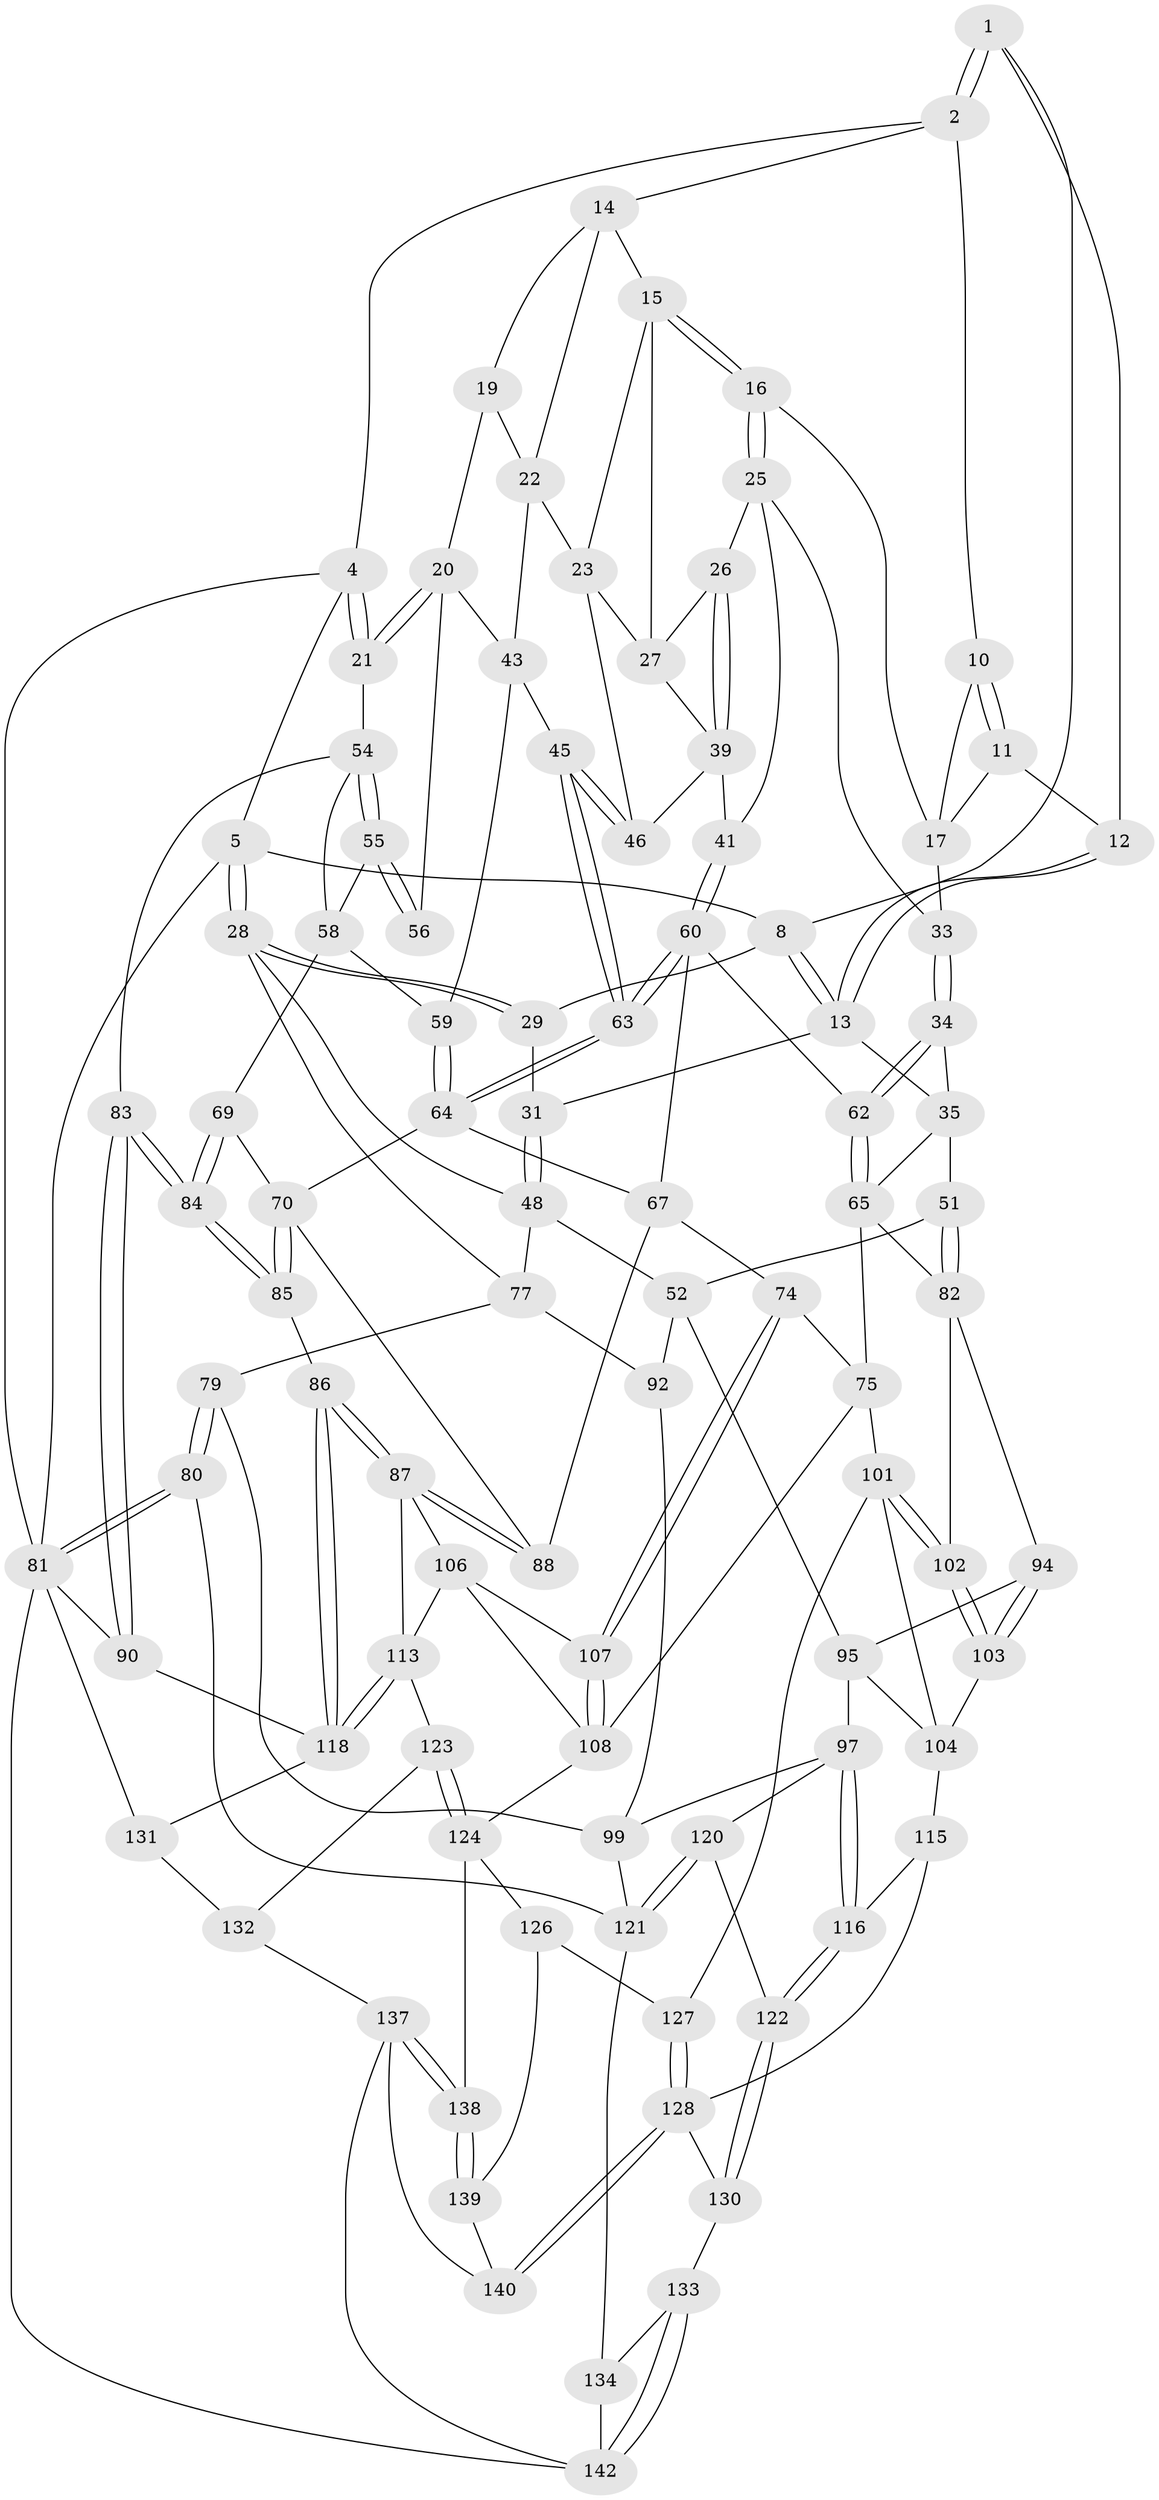 // Generated by graph-tools (version 1.1) at 2025/52/02/27/25 19:52:41]
// undirected, 96 vertices, 217 edges
graph export_dot {
graph [start="1"]
  node [color=gray90,style=filled];
  1 [pos="+0.21819612740356897+0",super="+7"];
  2 [pos="+0.5014125473957551+0",super="+3"];
  4 [pos="+1+0"];
  5 [pos="+0+0",super="+6"];
  8 [pos="+0.18327581818330294+0",super="+9"];
  10 [pos="+0.48051469282466736+0"];
  11 [pos="+0.3271751356977768+0.07801344536713589"];
  12 [pos="+0.31443178347602846+0.0689800120599996"];
  13 [pos="+0.19991079197793296+0.08657711383153635",super="+30"];
  14 [pos="+0.764470034235116+0",super="+18"];
  15 [pos="+0.7490014175649528+0",super="+24"];
  16 [pos="+0.5652408384736579+0.12722266029920276"];
  17 [pos="+0.4901774017031582+0.03936221571682579",super="+32"];
  19 [pos="+0.9432670803483767+0.12526053170849638"];
  20 [pos="+0.9550757290361258+0.13377231478552065",super="+47"];
  21 [pos="+1+0.14618586798113306"];
  22 [pos="+0.7801171054783491+0.17361484502137906",super="+42"];
  23 [pos="+0.748710739703999+0.17001718069867933",super="+36"];
  25 [pos="+0.5664644782146877+0.13002101527084278",super="+38"];
  26 [pos="+0.5817010933608548+0.13512790779590322"];
  27 [pos="+0.6606295488938678+0.10685338601696245",super="+37"];
  28 [pos="+0+0.16078344336081377",super="+49"];
  29 [pos="+0.010350787466668258+0.14598214491628067"];
  31 [pos="+0.14193646087731215+0.18244701991602685"];
  33 [pos="+0.3673371683187731+0.20733060079835317"];
  34 [pos="+0.3458966869735469+0.23529171256196038"];
  35 [pos="+0.2948558414859599+0.2659256145013833",super="+50"];
  39 [pos="+0.62933006245866+0.19027128535920057",super="+40"];
  41 [pos="+0.5596265192963684+0.2784168384922538"];
  43 [pos="+0.847684498606758+0.26813363202221263",super="+44"];
  45 [pos="+0.7136096031360313+0.3061012302717404"];
  46 [pos="+0.7088429801153542+0.2859039014559343"];
  48 [pos="+0.09112645285703402+0.3357021285617855",super="+53"];
  51 [pos="+0.22468128545510924+0.40485571664927417"];
  52 [pos="+0.17389555678373064+0.45440524302683355",super="+91"];
  54 [pos="+1+0.28404738169538435",super="+72"];
  55 [pos="+1+0.2932379981462507",super="+57"];
  56 [pos="+0.9212316147192734+0.26905410109692607"];
  58 [pos="+0.9056726464314638+0.386292883361491",super="+68"];
  59 [pos="+0.8623541992698182+0.36506543173935313"];
  60 [pos="+0.5620229163092396+0.32491708960230614",super="+61"];
  62 [pos="+0.5141805930778202+0.3680585540247422"];
  63 [pos="+0.6955376682382235+0.3479105358187161"];
  64 [pos="+0.7299842395440237+0.4501283893547045",super="+66"];
  65 [pos="+0.47396714509692817+0.4915858813166707",super="+76"];
  67 [pos="+0.7013800954076702+0.4991600276972715",super="+73"];
  69 [pos="+0.9183103910361099+0.4817058062756891"];
  70 [pos="+0.9178069720346093+0.4821085768520151",super="+71"];
  74 [pos="+0.668501556509717+0.5254337144203188"];
  75 [pos="+0.5803038951031406+0.5443952088093941",super="+100"];
  77 [pos="+0+0.41875719612018275",super="+78"];
  79 [pos="+0+0.7036897285032981"];
  80 [pos="+0+0.9796070342225305"];
  81 [pos="+0+1",super="+89"];
  82 [pos="+0.4693938544370521+0.5007929039679395",super="+93"];
  83 [pos="+1+0.6575652621772555"];
  84 [pos="+1+0.6304412613716603"];
  85 [pos="+0.9358928664934197+0.6327780176689703"];
  86 [pos="+0.8626668815718717+0.6543816441200303"];
  87 [pos="+0.8572067559221225+0.6505537411534933",super="+105"];
  88 [pos="+0.8535864556438154+0.6423846348171512"];
  90 [pos="+1+0.7707508279678015"];
  92 [pos="+0.15420006110509027+0.577275963405569"];
  94 [pos="+0.45606295943258124+0.513946517637474"];
  95 [pos="+0.383160537635541+0.5508009496026287",super="+96"];
  97 [pos="+0.28781244559755853+0.6503242673446847",super="+98"];
  99 [pos="+0.1587174080630484+0.5912229251749566",super="+117"];
  101 [pos="+0.4786829386713406+0.7336554709096132",super="+111"];
  102 [pos="+0.47605713153508905+0.7236918341508806"];
  103 [pos="+0.42020515470293807+0.6408054593148677"];
  104 [pos="+0.37091217445256314+0.6689928667070124",super="+112"];
  106 [pos="+0.7194722314814922+0.650357443722421",super="+110"];
  107 [pos="+0.6973687031185511+0.6256766437300268"];
  108 [pos="+0.6202613349151761+0.7312276642198491",super="+109"];
  113 [pos="+0.7344166205464785+0.7465898785565357",super="+114"];
  115 [pos="+0.3391099883483544+0.7775590873957595"];
  116 [pos="+0.31682180051675957+0.7511203055067505"];
  118 [pos="+0.8712292412761402+0.7725963732308486",super="+119"];
  120 [pos="+0.17151372982277008+0.7646343686110487"];
  121 [pos="+0.09272465293374764+0.8124773752944671",super="+135"];
  122 [pos="+0.20492167626312488+0.7911149724517276"];
  123 [pos="+0.7027785036355341+0.7996344376839557"];
  124 [pos="+0.5806884793653276+0.8986612860288944",super="+125"];
  126 [pos="+0.464667132309553+0.8234139791927669"];
  127 [pos="+0.4607963103608611+0.7922166930040867"];
  128 [pos="+0.33034584538884015+0.859413388924516",super="+129"];
  130 [pos="+0.24089677626487715+0.8544916833601738"];
  131 [pos="+0.8429161994543125+0.8768680685798236",super="+144"];
  132 [pos="+0.7174723144719743+0.8168749718405492",super="+136"];
  133 [pos="+0.2334027831325371+0.8661125347871127"];
  134 [pos="+0.12220505185847101+0.88031353414497"];
  137 [pos="+0.6022401072674562+1",super="+141"];
  138 [pos="+0.5886019378217334+1"];
  139 [pos="+0.4080342105002616+0.8895501969625009"];
  140 [pos="+0.34610522658771253+0.8842459994898768"];
  142 [pos="+0.15241032706199167+1",super="+143"];
  1 -- 2;
  1 -- 2;
  1 -- 8;
  1 -- 12;
  2 -- 10;
  2 -- 4;
  2 -- 14;
  4 -- 5;
  4 -- 21;
  4 -- 21;
  4 -- 81;
  5 -- 28;
  5 -- 28;
  5 -- 81;
  5 -- 8;
  8 -- 13;
  8 -- 13;
  8 -- 29;
  10 -- 11;
  10 -- 11;
  10 -- 17;
  11 -- 12;
  11 -- 17;
  12 -- 13;
  12 -- 13;
  13 -- 35;
  13 -- 31;
  14 -- 15;
  14 -- 19;
  14 -- 22;
  15 -- 16;
  15 -- 16;
  15 -- 27;
  15 -- 23;
  16 -- 17;
  16 -- 25;
  16 -- 25;
  17 -- 33;
  19 -- 20;
  19 -- 22;
  20 -- 21;
  20 -- 21;
  20 -- 56;
  20 -- 43;
  21 -- 54;
  22 -- 23;
  22 -- 43;
  23 -- 27;
  23 -- 46;
  25 -- 26;
  25 -- 41;
  25 -- 33;
  26 -- 27;
  26 -- 39;
  26 -- 39;
  27 -- 39;
  28 -- 29;
  28 -- 29;
  28 -- 48;
  28 -- 77;
  29 -- 31;
  31 -- 48;
  31 -- 48;
  33 -- 34;
  33 -- 34;
  34 -- 35;
  34 -- 62;
  34 -- 62;
  35 -- 65;
  35 -- 51;
  39 -- 41;
  39 -- 46;
  41 -- 60;
  41 -- 60;
  43 -- 59;
  43 -- 45;
  45 -- 46;
  45 -- 46;
  45 -- 63;
  45 -- 63;
  48 -- 52;
  48 -- 77;
  51 -- 52;
  51 -- 82;
  51 -- 82;
  52 -- 95;
  52 -- 92;
  54 -- 55;
  54 -- 55;
  54 -- 58;
  54 -- 83;
  55 -- 56 [weight=2];
  55 -- 56;
  55 -- 58;
  58 -- 59;
  58 -- 69;
  59 -- 64;
  59 -- 64;
  60 -- 63;
  60 -- 63;
  60 -- 67;
  60 -- 62;
  62 -- 65;
  62 -- 65;
  63 -- 64;
  63 -- 64;
  64 -- 67;
  64 -- 70;
  65 -- 82;
  65 -- 75;
  67 -- 88;
  67 -- 74;
  69 -- 70;
  69 -- 84;
  69 -- 84;
  70 -- 85;
  70 -- 85;
  70 -- 88;
  74 -- 75;
  74 -- 107;
  74 -- 107;
  75 -- 108;
  75 -- 101;
  77 -- 92;
  77 -- 79;
  79 -- 80;
  79 -- 80;
  79 -- 99;
  80 -- 81;
  80 -- 81;
  80 -- 121;
  81 -- 90;
  81 -- 142;
  81 -- 131;
  82 -- 94;
  82 -- 102;
  83 -- 84;
  83 -- 84;
  83 -- 90;
  83 -- 90;
  84 -- 85;
  84 -- 85;
  85 -- 86;
  86 -- 87;
  86 -- 87;
  86 -- 118;
  86 -- 118;
  87 -- 88;
  87 -- 88;
  87 -- 113;
  87 -- 106;
  90 -- 118;
  92 -- 99;
  94 -- 95;
  94 -- 103;
  94 -- 103;
  95 -- 104;
  95 -- 97;
  97 -- 116;
  97 -- 116;
  97 -- 120;
  97 -- 99;
  99 -- 121;
  101 -- 102;
  101 -- 102;
  101 -- 127;
  101 -- 104;
  102 -- 103;
  102 -- 103;
  103 -- 104;
  104 -- 115;
  106 -- 107;
  106 -- 113;
  106 -- 108;
  107 -- 108;
  107 -- 108;
  108 -- 124;
  113 -- 118;
  113 -- 118;
  113 -- 123;
  115 -- 116;
  115 -- 128;
  116 -- 122;
  116 -- 122;
  118 -- 131;
  120 -- 121;
  120 -- 121;
  120 -- 122;
  121 -- 134;
  122 -- 130;
  122 -- 130;
  123 -- 124;
  123 -- 124;
  123 -- 132;
  124 -- 138;
  124 -- 126;
  126 -- 127;
  126 -- 139;
  127 -- 128;
  127 -- 128;
  128 -- 140;
  128 -- 140;
  128 -- 130;
  130 -- 133;
  131 -- 132 [weight=2];
  132 -- 137;
  133 -- 134;
  133 -- 142;
  133 -- 142;
  134 -- 142;
  137 -- 138;
  137 -- 138;
  137 -- 140;
  137 -- 142;
  138 -- 139;
  138 -- 139;
  139 -- 140;
}

